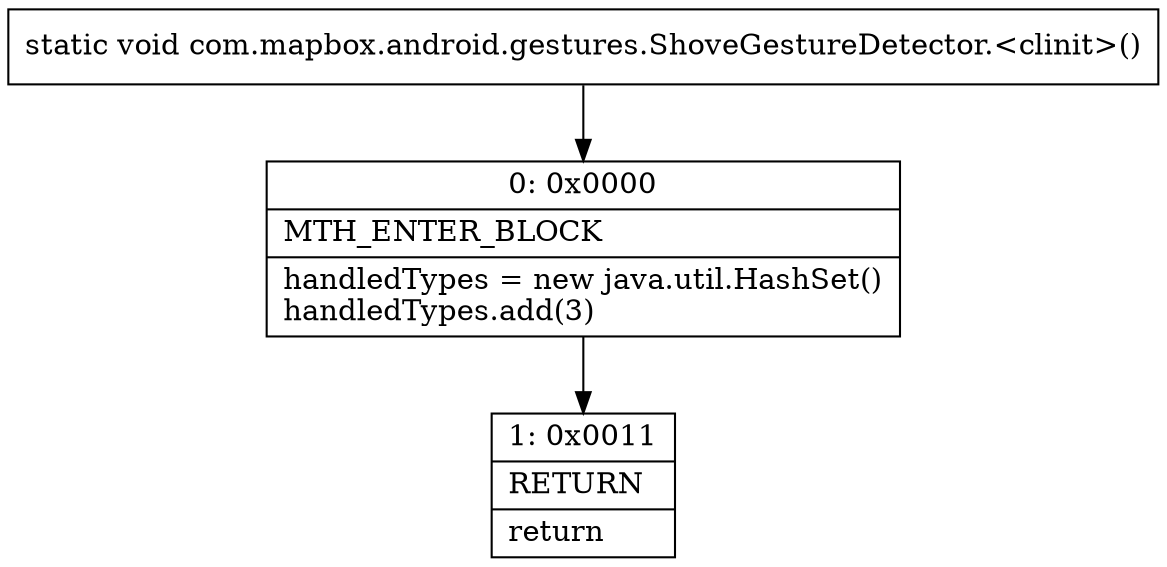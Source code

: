 digraph "CFG forcom.mapbox.android.gestures.ShoveGestureDetector.\<clinit\>()V" {
Node_0 [shape=record,label="{0\:\ 0x0000|MTH_ENTER_BLOCK\l|handledTypes = new java.util.HashSet()\lhandledTypes.add(3)\l}"];
Node_1 [shape=record,label="{1\:\ 0x0011|RETURN\l|return\l}"];
MethodNode[shape=record,label="{static void com.mapbox.android.gestures.ShoveGestureDetector.\<clinit\>() }"];
MethodNode -> Node_0;
Node_0 -> Node_1;
}

